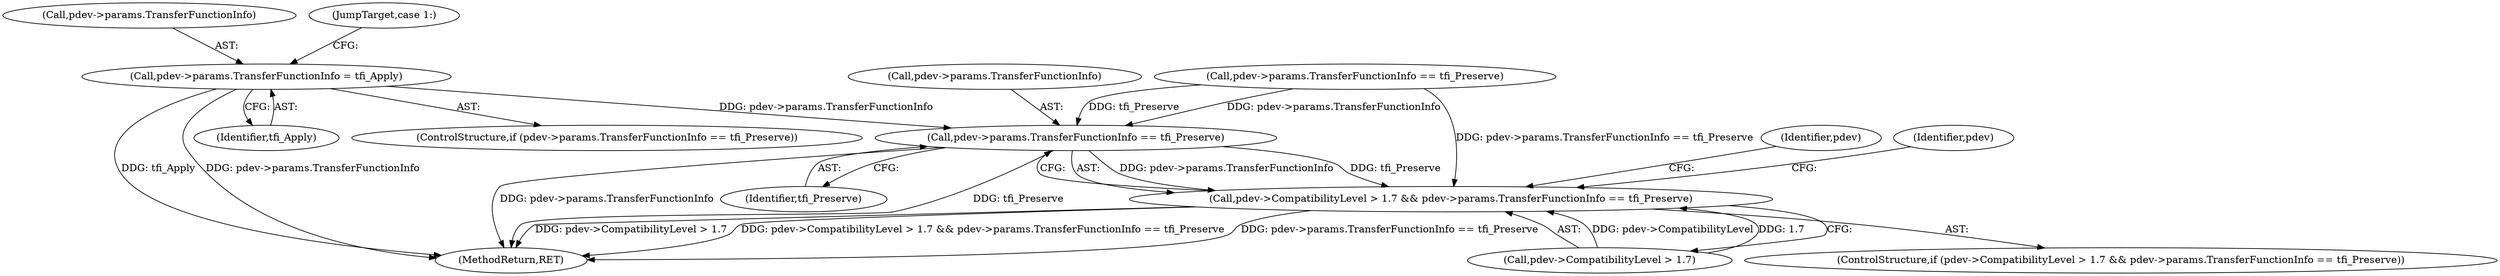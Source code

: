 digraph "0_ghostscript_c3476dde7743761a4e1d39a631716199b696b880@pointer" {
"1000524" [label="(Call,pdev->params.TransferFunctionInfo = tfi_Apply)"];
"1000972" [label="(Call,pdev->params.TransferFunctionInfo == tfi_Preserve)"];
"1000966" [label="(Call,pdev->CompatibilityLevel > 1.7 && pdev->params.TransferFunctionInfo == tfi_Preserve)"];
"1000995" [label="(Identifier,pdev)"];
"1000525" [label="(Call,pdev->params.TransferFunctionInfo)"];
"1000972" [label="(Call,pdev->params.TransferFunctionInfo == tfi_Preserve)"];
"1001549" [label="(MethodReturn,RET)"];
"1000967" [label="(Call,pdev->CompatibilityLevel > 1.7)"];
"1000973" [label="(Call,pdev->params.TransferFunctionInfo)"];
"1000530" [label="(Identifier,tfi_Apply)"];
"1000524" [label="(Call,pdev->params.TransferFunctionInfo = tfi_Apply)"];
"1000965" [label="(ControlStructure,if (pdev->CompatibilityLevel > 1.7 && pdev->params.TransferFunctionInfo == tfi_Preserve))"];
"1000966" [label="(Call,pdev->CompatibilityLevel > 1.7 && pdev->params.TransferFunctionInfo == tfi_Preserve)"];
"1000983" [label="(Identifier,pdev)"];
"1000517" [label="(Call,pdev->params.TransferFunctionInfo == tfi_Preserve)"];
"1000978" [label="(Identifier,tfi_Preserve)"];
"1000516" [label="(ControlStructure,if (pdev->params.TransferFunctionInfo == tfi_Preserve))"];
"1000531" [label="(JumpTarget,case 1:)"];
"1000524" -> "1000516"  [label="AST: "];
"1000524" -> "1000530"  [label="CFG: "];
"1000525" -> "1000524"  [label="AST: "];
"1000530" -> "1000524"  [label="AST: "];
"1000531" -> "1000524"  [label="CFG: "];
"1000524" -> "1001549"  [label="DDG: pdev->params.TransferFunctionInfo"];
"1000524" -> "1001549"  [label="DDG: tfi_Apply"];
"1000524" -> "1000972"  [label="DDG: pdev->params.TransferFunctionInfo"];
"1000972" -> "1000966"  [label="AST: "];
"1000972" -> "1000978"  [label="CFG: "];
"1000973" -> "1000972"  [label="AST: "];
"1000978" -> "1000972"  [label="AST: "];
"1000966" -> "1000972"  [label="CFG: "];
"1000972" -> "1001549"  [label="DDG: pdev->params.TransferFunctionInfo"];
"1000972" -> "1001549"  [label="DDG: tfi_Preserve"];
"1000972" -> "1000966"  [label="DDG: pdev->params.TransferFunctionInfo"];
"1000972" -> "1000966"  [label="DDG: tfi_Preserve"];
"1000517" -> "1000972"  [label="DDG: pdev->params.TransferFunctionInfo"];
"1000517" -> "1000972"  [label="DDG: tfi_Preserve"];
"1000966" -> "1000965"  [label="AST: "];
"1000966" -> "1000967"  [label="CFG: "];
"1000967" -> "1000966"  [label="AST: "];
"1000983" -> "1000966"  [label="CFG: "];
"1000995" -> "1000966"  [label="CFG: "];
"1000966" -> "1001549"  [label="DDG: pdev->params.TransferFunctionInfo == tfi_Preserve"];
"1000966" -> "1001549"  [label="DDG: pdev->CompatibilityLevel > 1.7"];
"1000966" -> "1001549"  [label="DDG: pdev->CompatibilityLevel > 1.7 && pdev->params.TransferFunctionInfo == tfi_Preserve"];
"1000967" -> "1000966"  [label="DDG: pdev->CompatibilityLevel"];
"1000967" -> "1000966"  [label="DDG: 1.7"];
"1000517" -> "1000966"  [label="DDG: pdev->params.TransferFunctionInfo == tfi_Preserve"];
}
